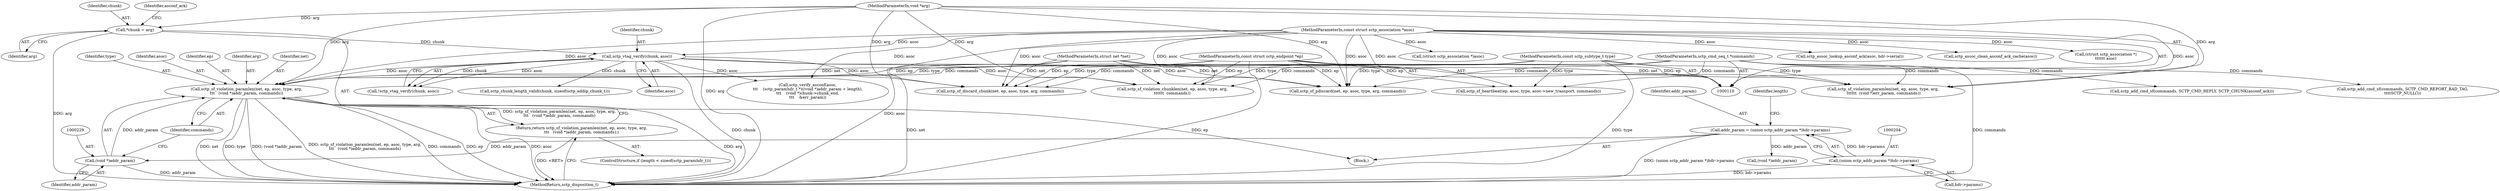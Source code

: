 digraph "1_linux_9de7922bc709eee2f609cd01d98aaedc4cf5ea74_1@pointer" {
"1000222" [label="(Call,sctp_sf_violation_paramlen(net, ep, asoc, type, arg,\n\t\t\t   (void *)addr_param, commands))"];
"1000111" [label="(MethodParameterIn,struct net *net)"];
"1000112" [label="(MethodParameterIn,const struct sctp_endpoint *ep)"];
"1000136" [label="(Call,sctp_vtag_verify(chunk, asoc))"];
"1000119" [label="(Call,*chunk = arg)"];
"1000115" [label="(MethodParameterIn,void *arg)"];
"1000113" [label="(MethodParameterIn,const struct sctp_association *asoc)"];
"1000114" [label="(MethodParameterIn,const sctp_subtype_t type)"];
"1000228" [label="(Call,(void *)addr_param)"];
"1000201" [label="(Call,addr_param = (union sctp_addr_param *)hdr->params)"];
"1000203" [label="(Call,(union sctp_addr_param *)hdr->params)"];
"1000116" [label="(MethodParameterIn,sctp_cmd_seq_t *commands)"];
"1000221" [label="(Return,return sctp_sf_violation_paramlen(net, ep, asoc, type, arg,\n\t\t\t   (void *)addr_param, commands);)"];
"1000120" [label="(Identifier,chunk)"];
"1000137" [label="(Identifier,chunk)"];
"1000234" [label="(Call,sctp_verify_asconf(asoc,\n\t\t\t    (sctp_paramhdr_t *)((void *)addr_param + length),\n\t\t\t    (void *)chunk->chunk_end,\n\t\t\t    &err_param))"];
"1000124" [label="(Identifier,asconf_ack)"];
"1000227" [label="(Identifier,arg)"];
"1000351" [label="(Call,(struct sctp_association *)asoc)"];
"1000305" [label="(Call,sctp_assoc_lookup_asconf_ack(asoc, hdr->serial))"];
"1000121" [label="(Identifier,arg)"];
"1000201" [label="(Call,addr_param = (union sctp_addr_param *)hdr->params)"];
"1000202" [label="(Identifier,addr_param)"];
"1000277" [label="(Call,sctp_assoc_clean_asconf_ack_cache(asoc))"];
"1000165" [label="(Call,sctp_sf_discard_chunk(net, ep, asoc, type, arg, commands))"];
"1000224" [label="(Identifier,ep)"];
"1000231" [label="(Identifier,commands)"];
"1000119" [label="(Call,*chunk = arg)"];
"1000112" [label="(MethodParameterIn,const struct sctp_endpoint *ep)"];
"1000223" [label="(Identifier,net)"];
"1000282" [label="(Call,(struct sctp_association *)\n\t\t\t\t\t\t asoc)"];
"1000216" [label="(ControlStructure,if (length < sizeof(sctp_paramhdr_t)))"];
"1000228" [label="(Call,(void *)addr_param)"];
"1000114" [label="(MethodParameterIn,const sctp_subtype_t type)"];
"1000358" [label="(MethodReturn,sctp_disposition_t)"];
"1000115" [label="(MethodParameterIn,void *arg)"];
"1000136" [label="(Call,sctp_vtag_verify(chunk, asoc))"];
"1000331" [label="(Call,sctp_add_cmd_sf(commands, SCTP_CMD_REPLY, SCTP_CHUNK(asconf_ack)))"];
"1000221" [label="(Return,return sctp_sf_violation_paramlen(net, ep, asoc, type, arg,\n\t\t\t   (void *)addr_param, commands);)"];
"1000341" [label="(Call,sctp_sf_heartbeat(ep, asoc, type, asoc->new_transport, commands))"];
"1000116" [label="(MethodParameterIn,sctp_cmd_seq_t *commands)"];
"1000222" [label="(Call,sctp_sf_violation_paramlen(net, ep, asoc, type, arg,\n\t\t\t   (void *)addr_param, commands))"];
"1000179" [label="(Call,sctp_sf_violation_chunklen(net, ep, asoc, type, arg,\n\t\t\t\t\t\t  commands))"];
"1000138" [label="(Identifier,asoc)"];
"1000111" [label="(MethodParameterIn,struct net *net)"];
"1000226" [label="(Identifier,type)"];
"1000113" [label="(MethodParameterIn,const struct sctp_association *asoc)"];
"1000225" [label="(Identifier,asoc)"];
"1000209" [label="(Identifier,length)"];
"1000145" [label="(Call,sctp_sf_pdiscard(net, ep, asoc, type, arg, commands))"];
"1000230" [label="(Identifier,addr_param)"];
"1000140" [label="(Call,sctp_add_cmd_sf(commands, SCTP_CMD_REPORT_BAD_TAG,\n\t\t\t\tSCTP_NULL()))"];
"1000135" [label="(Call,!sctp_vtag_verify(chunk, asoc))"];
"1000203" [label="(Call,(union sctp_addr_param *)hdr->params)"];
"1000251" [label="(Call,sctp_sf_violation_paramlen(net, ep, asoc, type, arg,\n \t\t\t\t\t\t  (void *)err_param, commands))"];
"1000117" [label="(Block,)"];
"1000239" [label="(Call,(void *)addr_param)"];
"1000205" [label="(Call,hdr->params)"];
"1000174" [label="(Call,sctp_chunk_length_valid(chunk, sizeof(sctp_addip_chunk_t)))"];
"1000222" -> "1000221"  [label="AST: "];
"1000222" -> "1000231"  [label="CFG: "];
"1000223" -> "1000222"  [label="AST: "];
"1000224" -> "1000222"  [label="AST: "];
"1000225" -> "1000222"  [label="AST: "];
"1000226" -> "1000222"  [label="AST: "];
"1000227" -> "1000222"  [label="AST: "];
"1000228" -> "1000222"  [label="AST: "];
"1000231" -> "1000222"  [label="AST: "];
"1000221" -> "1000222"  [label="CFG: "];
"1000222" -> "1000358"  [label="DDG: asoc"];
"1000222" -> "1000358"  [label="DDG: arg"];
"1000222" -> "1000358"  [label="DDG: net"];
"1000222" -> "1000358"  [label="DDG: type"];
"1000222" -> "1000358"  [label="DDG: (void *)addr_param"];
"1000222" -> "1000358"  [label="DDG: sctp_sf_violation_paramlen(net, ep, asoc, type, arg,\n\t\t\t   (void *)addr_param, commands)"];
"1000222" -> "1000358"  [label="DDG: commands"];
"1000222" -> "1000358"  [label="DDG: ep"];
"1000222" -> "1000221"  [label="DDG: sctp_sf_violation_paramlen(net, ep, asoc, type, arg,\n\t\t\t   (void *)addr_param, commands)"];
"1000111" -> "1000222"  [label="DDG: net"];
"1000112" -> "1000222"  [label="DDG: ep"];
"1000136" -> "1000222"  [label="DDG: asoc"];
"1000113" -> "1000222"  [label="DDG: asoc"];
"1000114" -> "1000222"  [label="DDG: type"];
"1000115" -> "1000222"  [label="DDG: arg"];
"1000228" -> "1000222"  [label="DDG: addr_param"];
"1000116" -> "1000222"  [label="DDG: commands"];
"1000111" -> "1000110"  [label="AST: "];
"1000111" -> "1000358"  [label="DDG: net"];
"1000111" -> "1000145"  [label="DDG: net"];
"1000111" -> "1000165"  [label="DDG: net"];
"1000111" -> "1000179"  [label="DDG: net"];
"1000111" -> "1000251"  [label="DDG: net"];
"1000112" -> "1000110"  [label="AST: "];
"1000112" -> "1000358"  [label="DDG: ep"];
"1000112" -> "1000145"  [label="DDG: ep"];
"1000112" -> "1000165"  [label="DDG: ep"];
"1000112" -> "1000179"  [label="DDG: ep"];
"1000112" -> "1000251"  [label="DDG: ep"];
"1000112" -> "1000341"  [label="DDG: ep"];
"1000136" -> "1000135"  [label="AST: "];
"1000136" -> "1000138"  [label="CFG: "];
"1000137" -> "1000136"  [label="AST: "];
"1000138" -> "1000136"  [label="AST: "];
"1000135" -> "1000136"  [label="CFG: "];
"1000136" -> "1000358"  [label="DDG: chunk"];
"1000136" -> "1000135"  [label="DDG: chunk"];
"1000136" -> "1000135"  [label="DDG: asoc"];
"1000119" -> "1000136"  [label="DDG: chunk"];
"1000113" -> "1000136"  [label="DDG: asoc"];
"1000136" -> "1000145"  [label="DDG: asoc"];
"1000136" -> "1000165"  [label="DDG: asoc"];
"1000136" -> "1000174"  [label="DDG: chunk"];
"1000136" -> "1000179"  [label="DDG: asoc"];
"1000136" -> "1000234"  [label="DDG: asoc"];
"1000119" -> "1000117"  [label="AST: "];
"1000119" -> "1000121"  [label="CFG: "];
"1000120" -> "1000119"  [label="AST: "];
"1000121" -> "1000119"  [label="AST: "];
"1000124" -> "1000119"  [label="CFG: "];
"1000119" -> "1000358"  [label="DDG: arg"];
"1000115" -> "1000119"  [label="DDG: arg"];
"1000115" -> "1000110"  [label="AST: "];
"1000115" -> "1000358"  [label="DDG: arg"];
"1000115" -> "1000145"  [label="DDG: arg"];
"1000115" -> "1000165"  [label="DDG: arg"];
"1000115" -> "1000179"  [label="DDG: arg"];
"1000115" -> "1000251"  [label="DDG: arg"];
"1000113" -> "1000110"  [label="AST: "];
"1000113" -> "1000358"  [label="DDG: asoc"];
"1000113" -> "1000145"  [label="DDG: asoc"];
"1000113" -> "1000165"  [label="DDG: asoc"];
"1000113" -> "1000179"  [label="DDG: asoc"];
"1000113" -> "1000234"  [label="DDG: asoc"];
"1000113" -> "1000251"  [label="DDG: asoc"];
"1000113" -> "1000277"  [label="DDG: asoc"];
"1000113" -> "1000282"  [label="DDG: asoc"];
"1000113" -> "1000305"  [label="DDG: asoc"];
"1000113" -> "1000341"  [label="DDG: asoc"];
"1000113" -> "1000351"  [label="DDG: asoc"];
"1000114" -> "1000110"  [label="AST: "];
"1000114" -> "1000358"  [label="DDG: type"];
"1000114" -> "1000145"  [label="DDG: type"];
"1000114" -> "1000165"  [label="DDG: type"];
"1000114" -> "1000179"  [label="DDG: type"];
"1000114" -> "1000251"  [label="DDG: type"];
"1000114" -> "1000341"  [label="DDG: type"];
"1000228" -> "1000230"  [label="CFG: "];
"1000229" -> "1000228"  [label="AST: "];
"1000230" -> "1000228"  [label="AST: "];
"1000231" -> "1000228"  [label="CFG: "];
"1000228" -> "1000358"  [label="DDG: addr_param"];
"1000201" -> "1000228"  [label="DDG: addr_param"];
"1000201" -> "1000117"  [label="AST: "];
"1000201" -> "1000203"  [label="CFG: "];
"1000202" -> "1000201"  [label="AST: "];
"1000203" -> "1000201"  [label="AST: "];
"1000209" -> "1000201"  [label="CFG: "];
"1000201" -> "1000358"  [label="DDG: (union sctp_addr_param *)hdr->params"];
"1000203" -> "1000201"  [label="DDG: hdr->params"];
"1000201" -> "1000239"  [label="DDG: addr_param"];
"1000203" -> "1000205"  [label="CFG: "];
"1000204" -> "1000203"  [label="AST: "];
"1000205" -> "1000203"  [label="AST: "];
"1000203" -> "1000358"  [label="DDG: hdr->params"];
"1000116" -> "1000110"  [label="AST: "];
"1000116" -> "1000358"  [label="DDG: commands"];
"1000116" -> "1000140"  [label="DDG: commands"];
"1000116" -> "1000145"  [label="DDG: commands"];
"1000116" -> "1000165"  [label="DDG: commands"];
"1000116" -> "1000179"  [label="DDG: commands"];
"1000116" -> "1000251"  [label="DDG: commands"];
"1000116" -> "1000331"  [label="DDG: commands"];
"1000116" -> "1000341"  [label="DDG: commands"];
"1000221" -> "1000216"  [label="AST: "];
"1000358" -> "1000221"  [label="CFG: "];
"1000221" -> "1000358"  [label="DDG: <RET>"];
}
